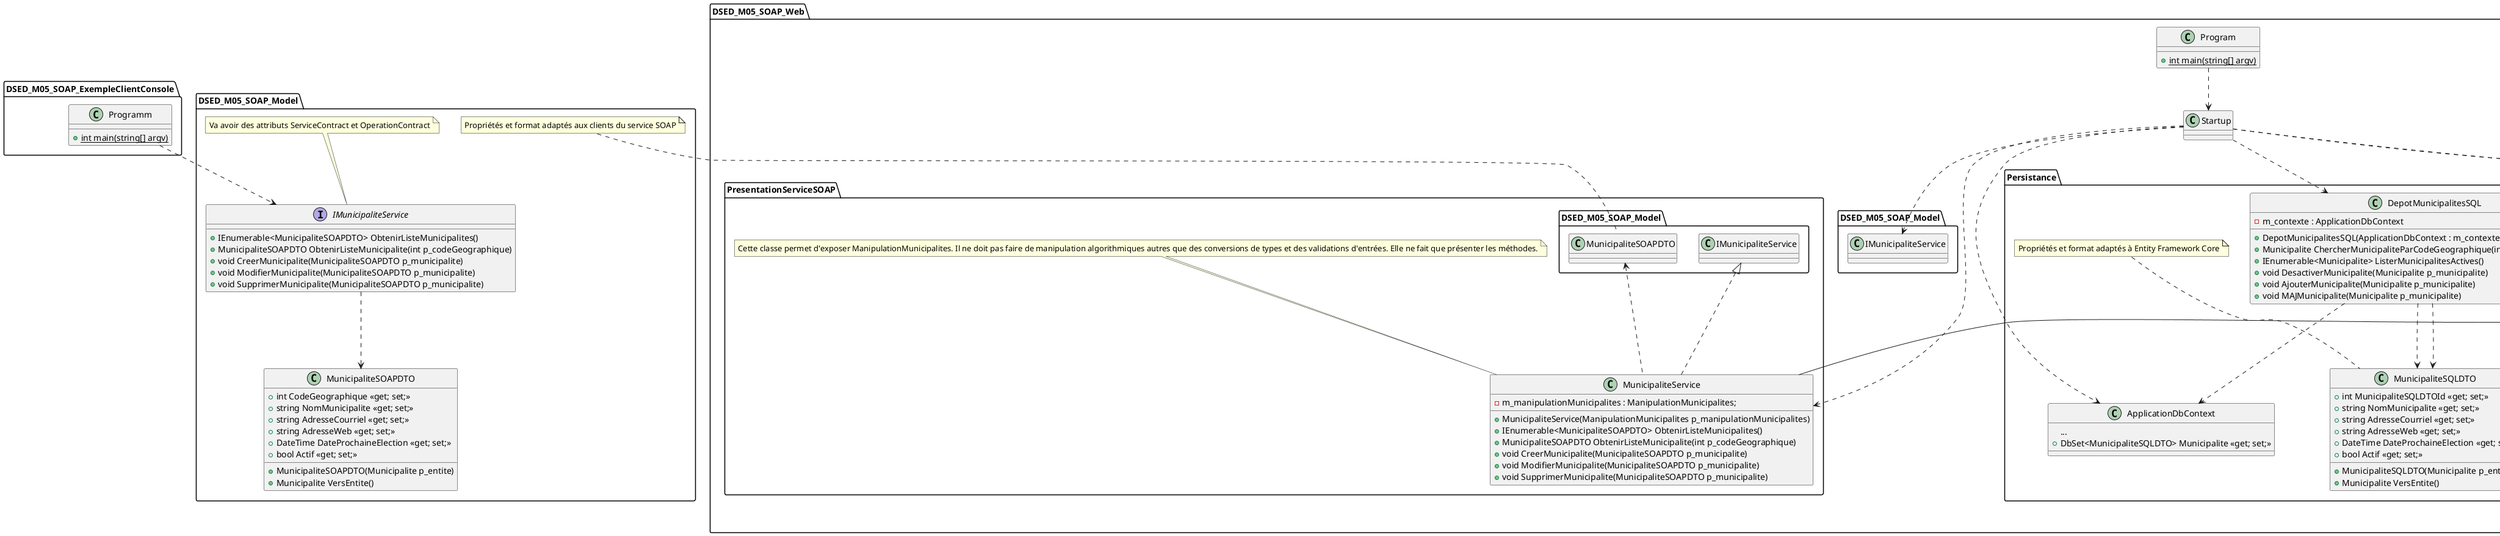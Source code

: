 @startuml M05_Exercice2_SOAP

'package System.ServiceModel.Http { }
'package System.ServiceModel.Primitives { }
'package SoapCore { }
'package XYZ.Data.EntityFrameworkCore { }

package DSED_M05_SOAP_Web {
    package Entite {
        class Municipalite {
            + int CodeGeographique << get; private set; >>
            + string NomMunicipalite << get; private set; >>
            + string AdresseCourriel << get; private set; >>
            + string AdresseWeb << get; private set; >>
            + DateTime DateProchaineElection << get; private set; >>
            + bool Actif << get; private set; >>
            + Municipalite(int p_codeGeographique, string p_nomMunicipalite, string p_adresseCourriel, string p_adresseWeb, DateTime p_dateProchaineElection, bool p_actif)
            + public override bool Equals(object obj)
            + <<override>> int GetHashCode()
            + static bool operator ==(Municipalite left, Municipalite right)
            + static bool operator !=(Municipalite left, Municipalite right)
        }

        interface IDepotMunicipalites {
            + Municipalite ChercherMunicipaliteParCodeGeographique(int p_codeGeographique)
            + IEnumerable<Municipalite> ListerMunicipalitesActives()
            + void DesactiverMunicipalite(Municipalite p_municipalite)
            + void AjouterMunicipalite(Municipalite p_municipalite)
            + void MAJMunicipalite(Municipalite p_municipalite)
        }
    }

    package CasUtilisation {
        class ManipulationMunicipalites {
            - IDepotMunicipalites m_depotMunicipalites;
            + ManipulationMunicipalites(IDepotMunicipalites p_depotMunicipalites)
            + IEnumerable<Municipalite> ObtenirListeMunicipalites()
            + Municipalite ObtenirListeMunicipalite(int p_codeGeographique)
            + void CreerMunicipalite(Municipalite p_municipalite)
            + void ModifierMunicipalite(Municipalite p_municipalite)
            + void SupprimerMunicipalite(Municipalite p_municipalite)
        }

        ManipulationMunicipalites --> IDepotMunicipalites
        ManipulationMunicipalites ..> Municipalite
    }

    note top of ManipulationMunicipalites: Cette classe permet d'avoir un traitement spécifique par cas d'utilisation (Algorithme). Ici, chaque méthode pourra appeler directement le dépot.

    package PresentationServiceSOAP {
        class MunicipaliteService {
            - m_manipulationMunicipalites : ManipulationMunicipalites;
            + MunicipaliteService(ManipulationMunicipalites p_manipulationMunicipalites)
            + IEnumerable<MunicipaliteSOAPDTO> ObtenirListeMunicipalites()
            + MunicipaliteSOAPDTO ObtenirListeMunicipalite(int p_codeGeographique)
            + void CreerMunicipalite(MunicipaliteSOAPDTO p_municipalite)
            + void ModifierMunicipalite(MunicipaliteSOAPDTO p_municipalite)
            + void SupprimerMunicipalite(MunicipaliteSOAPDTO p_municipalite)
        }
        note top of MunicipaliteService: Cette classe permet d'exposer ManipulationMunicipalites. Il ne doit pas faire de manipulation algorithmiques autres que des conversions de types et des validations d'entrées. Elle ne fait que présenter les méthodes.

        DSED_M05_SOAP_Model.IMunicipaliteService <|.. MunicipaliteService
        DSED_M05_SOAP_Model.MunicipaliteSOAPDTO <.. MunicipaliteService
        ManipulationMunicipalites <-- MunicipaliteService
    }

'    PresentationServiceSOAP ..> SoapCore
'    PresentationServiceSOAP ..> CasUtilisation

    package Persistance {
        class MunicipaliteSQLDTO {
            + int MunicipaliteSQLDTOId << get; set; >>
            + string NomMunicipalite << get; set; >>
            + string AdresseCourriel << get; set; >>
            + string AdresseWeb << get; set; >>
            + DateTime DateProchaineElection << get; set; >>
            + bool Actif << get; set; >>
            + MunicipaliteSQLDTO(Municipalite p_entite)
            + Municipalite VersEntite()
        }
        note top of MunicipaliteSQLDTO: Propriétés et format adaptés à Entity Framework Core

        class DepotMunicipalitesSQL {
            - m_contexte : ApplicationDbContext
            + DepotMunicipalitesSQL(ApplicationDbContext : m_contexte)
            + Municipalite ChercherMunicipaliteParCodeGeographique(int p_codeGeographique)
            + IEnumerable<Municipalite> ListerMunicipalitesActives()
            + void DesactiverMunicipalite(Municipalite p_municipalite)
            + void AjouterMunicipalite(Municipalite p_municipalite)
            + void MAJMunicipalite(Municipalite p_municipalite)
        }
        class ApplicationDbContext {
            ...
            + DbSet<MunicipaliteSQLDTO> Municipalite <<get; set;>>
        }
        IDepotMunicipalites <|.. DepotMunicipalitesSQL
        DepotMunicipalitesSQL ..> MunicipaliteSQLDTO
        DepotMunicipalitesSQL ..> Municipalite
        DepotMunicipalitesSQL ..> MunicipaliteSQLDTO
        DepotMunicipalitesSQL ..> ApplicationDbContext
    }

    class Startup {
        
    }

    class Program {
        + {static} int main(string[] argv)
    }

    Program ..> Startup

    Startup .down.> DepotMunicipalitesSQL
    Startup .down.> IDepotMunicipalites
    Startup .down.> DSED_M05_SOAP_Model.IMunicipaliteService
    Startup .down.> MunicipaliteService
    Startup .down.> ApplicationDbContext
    Startup .down.> ManipulationMunicipalites
    'Startup .down.> XYZ.Data.EntityFrameworkCore
}

package DSED_M05_SOAP_Model {
    interface IMunicipaliteService {
        + IEnumerable<MunicipaliteSOAPDTO> ObtenirListeMunicipalites()
        + MunicipaliteSOAPDTO ObtenirListeMunicipalite(int p_codeGeographique)
        + void CreerMunicipalite(MunicipaliteSOAPDTO p_municipalite)
        + void ModifierMunicipalite(MunicipaliteSOAPDTO p_municipalite)
        + void SupprimerMunicipalite(MunicipaliteSOAPDTO p_municipalite)
    }

    note top of IMunicipaliteService: Va avoir des attributs ServiceContract et OperationContract

    note top of MunicipaliteSOAPDTO: Propriétés et format adaptés aux clients du service SOAP
    class MunicipaliteSOAPDTO {
        + int CodeGeographique << get; set; >>
        + string NomMunicipalite << get; set; >>
        + string AdresseCourriel << get; set; >>
        + string AdresseWeb << get; set; >>
        + DateTime DateProchaineElection << get; set; >>
        + bool Actif << get; set; >>
        + MunicipaliteSOAPDTO(Municipalite p_entite)
        + Municipalite VersEntite()
    }

    IMunicipaliteService ..> MunicipaliteSOAPDTO
}

'DSED_M05_SOAP_Model ..> System.ServiceModel.Primitives

package DSED_M05_SOAP_ExempleClientConsole {
    class Programm {
        + {static} int main(string[] argv)
    }

    Programm ..> DSED_M05_SOAP_Model.IMunicipaliteService
}



'DSED_M05_SOAP_ExempleClientConsole ..> System.ServiceModel.Http
'DSED_M05_SOAP_ExempleClientConsole ..> System.ServiceModel.Primitives
'DSED_M05_SOAP_ExempleClientConsole ..> DSED_M05_SOAP_Model

@enduml